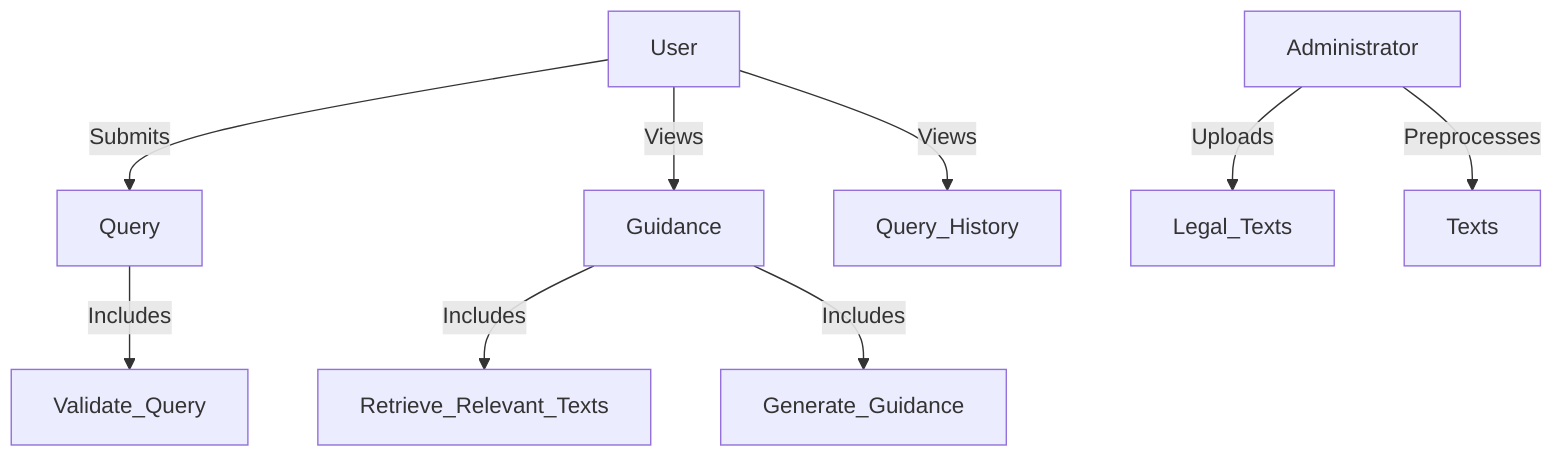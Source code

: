 graph TD
    User -->|Submits| Query
    User -->|Views| Guidance
    User -->|Views| Query_History
    Administrator -->|Uploads| Legal_Texts
    Administrator -->|Preprocesses| Texts
    Query -->|Includes| Validate_Query
    Guidance -->|Includes| Retrieve_Relevant_Texts
    Guidance -->|Includes| Generate_Guidance